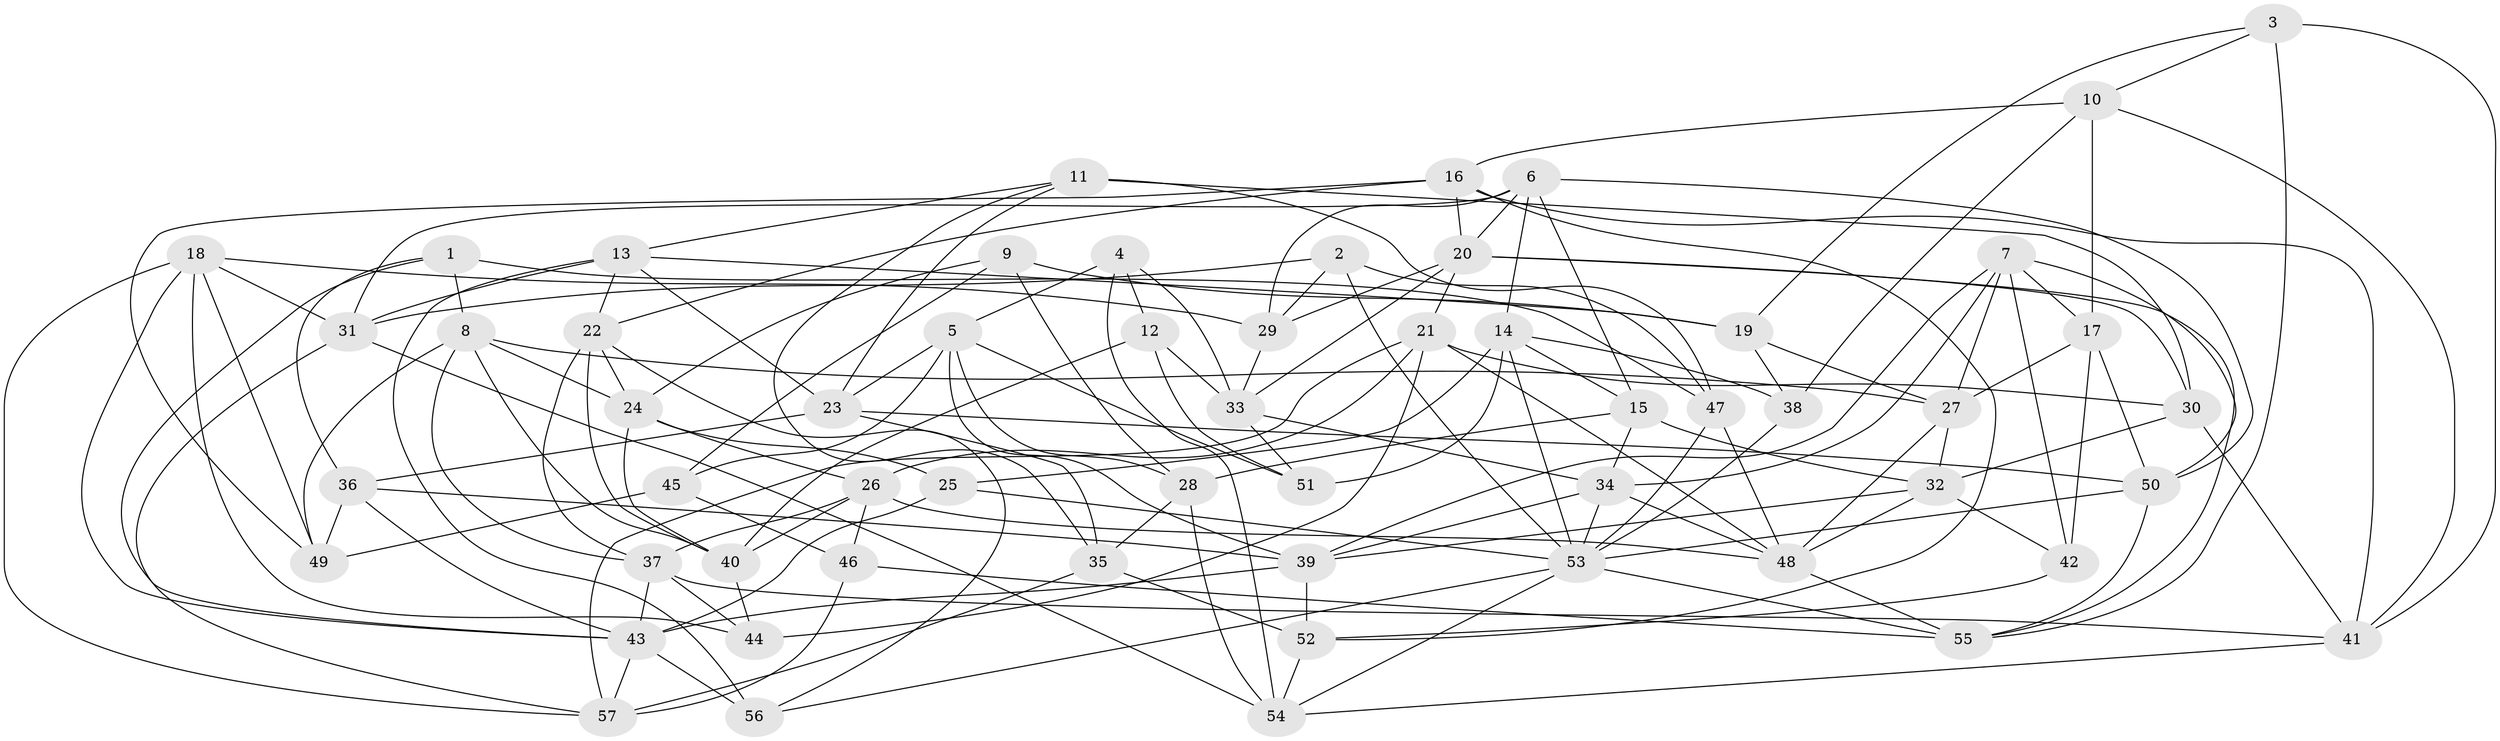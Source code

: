 // original degree distribution, {4: 1.0}
// Generated by graph-tools (version 1.1) at 2025/03/03/09/25 03:03:08]
// undirected, 57 vertices, 155 edges
graph export_dot {
graph [start="1"]
  node [color=gray90,style=filled];
  1;
  2;
  3;
  4;
  5;
  6;
  7;
  8;
  9;
  10;
  11;
  12;
  13;
  14;
  15;
  16;
  17;
  18;
  19;
  20;
  21;
  22;
  23;
  24;
  25;
  26;
  27;
  28;
  29;
  30;
  31;
  32;
  33;
  34;
  35;
  36;
  37;
  38;
  39;
  40;
  41;
  42;
  43;
  44;
  45;
  46;
  47;
  48;
  49;
  50;
  51;
  52;
  53;
  54;
  55;
  56;
  57;
  1 -- 8 [weight=1.0];
  1 -- 36 [weight=1.0];
  1 -- 43 [weight=1.0];
  1 -- 47 [weight=1.0];
  2 -- 29 [weight=1.0];
  2 -- 31 [weight=1.0];
  2 -- 47 [weight=1.0];
  2 -- 53 [weight=1.0];
  3 -- 10 [weight=1.0];
  3 -- 19 [weight=1.0];
  3 -- 41 [weight=1.0];
  3 -- 55 [weight=1.0];
  4 -- 5 [weight=1.0];
  4 -- 12 [weight=1.0];
  4 -- 33 [weight=1.0];
  4 -- 54 [weight=1.0];
  5 -- 23 [weight=1.0];
  5 -- 28 [weight=1.0];
  5 -- 39 [weight=1.0];
  5 -- 45 [weight=1.0];
  5 -- 51 [weight=1.0];
  6 -- 14 [weight=1.0];
  6 -- 15 [weight=1.0];
  6 -- 20 [weight=1.0];
  6 -- 29 [weight=1.0];
  6 -- 31 [weight=1.0];
  6 -- 50 [weight=1.0];
  7 -- 17 [weight=1.0];
  7 -- 27 [weight=1.0];
  7 -- 34 [weight=1.0];
  7 -- 39 [weight=1.0];
  7 -- 42 [weight=1.0];
  7 -- 50 [weight=1.0];
  8 -- 24 [weight=1.0];
  8 -- 27 [weight=1.0];
  8 -- 37 [weight=1.0];
  8 -- 40 [weight=1.0];
  8 -- 49 [weight=1.0];
  9 -- 19 [weight=2.0];
  9 -- 24 [weight=1.0];
  9 -- 28 [weight=1.0];
  9 -- 45 [weight=2.0];
  10 -- 16 [weight=1.0];
  10 -- 17 [weight=2.0];
  10 -- 38 [weight=1.0];
  10 -- 41 [weight=1.0];
  11 -- 13 [weight=1.0];
  11 -- 23 [weight=1.0];
  11 -- 30 [weight=2.0];
  11 -- 35 [weight=1.0];
  11 -- 47 [weight=1.0];
  12 -- 33 [weight=1.0];
  12 -- 40 [weight=3.0];
  12 -- 51 [weight=1.0];
  13 -- 19 [weight=1.0];
  13 -- 22 [weight=1.0];
  13 -- 23 [weight=1.0];
  13 -- 31 [weight=1.0];
  13 -- 56 [weight=1.0];
  14 -- 15 [weight=1.0];
  14 -- 25 [weight=1.0];
  14 -- 38 [weight=1.0];
  14 -- 51 [weight=1.0];
  14 -- 53 [weight=1.0];
  15 -- 28 [weight=2.0];
  15 -- 32 [weight=1.0];
  15 -- 34 [weight=1.0];
  16 -- 20 [weight=1.0];
  16 -- 22 [weight=1.0];
  16 -- 41 [weight=1.0];
  16 -- 49 [weight=1.0];
  16 -- 52 [weight=1.0];
  17 -- 27 [weight=1.0];
  17 -- 42 [weight=1.0];
  17 -- 50 [weight=1.0];
  18 -- 29 [weight=1.0];
  18 -- 31 [weight=1.0];
  18 -- 43 [weight=1.0];
  18 -- 44 [weight=1.0];
  18 -- 49 [weight=1.0];
  18 -- 57 [weight=1.0];
  19 -- 27 [weight=1.0];
  19 -- 38 [weight=1.0];
  20 -- 21 [weight=1.0];
  20 -- 29 [weight=2.0];
  20 -- 30 [weight=1.0];
  20 -- 33 [weight=1.0];
  20 -- 55 [weight=1.0];
  21 -- 26 [weight=1.0];
  21 -- 30 [weight=1.0];
  21 -- 44 [weight=1.0];
  21 -- 48 [weight=1.0];
  21 -- 57 [weight=1.0];
  22 -- 24 [weight=1.0];
  22 -- 37 [weight=1.0];
  22 -- 40 [weight=1.0];
  22 -- 56 [weight=1.0];
  23 -- 35 [weight=1.0];
  23 -- 36 [weight=1.0];
  23 -- 50 [weight=1.0];
  24 -- 25 [weight=1.0];
  24 -- 26 [weight=1.0];
  24 -- 40 [weight=1.0];
  25 -- 43 [weight=1.0];
  25 -- 53 [weight=1.0];
  26 -- 37 [weight=1.0];
  26 -- 40 [weight=1.0];
  26 -- 46 [weight=1.0];
  26 -- 48 [weight=1.0];
  27 -- 32 [weight=1.0];
  27 -- 48 [weight=1.0];
  28 -- 35 [weight=1.0];
  28 -- 54 [weight=1.0];
  29 -- 33 [weight=1.0];
  30 -- 32 [weight=1.0];
  30 -- 41 [weight=1.0];
  31 -- 54 [weight=1.0];
  31 -- 57 [weight=1.0];
  32 -- 39 [weight=1.0];
  32 -- 42 [weight=1.0];
  32 -- 48 [weight=1.0];
  33 -- 34 [weight=1.0];
  33 -- 51 [weight=1.0];
  34 -- 39 [weight=1.0];
  34 -- 48 [weight=1.0];
  34 -- 53 [weight=1.0];
  35 -- 52 [weight=2.0];
  35 -- 57 [weight=1.0];
  36 -- 39 [weight=2.0];
  36 -- 43 [weight=1.0];
  36 -- 49 [weight=1.0];
  37 -- 41 [weight=1.0];
  37 -- 43 [weight=1.0];
  37 -- 44 [weight=1.0];
  38 -- 53 [weight=1.0];
  39 -- 43 [weight=1.0];
  39 -- 52 [weight=1.0];
  40 -- 44 [weight=1.0];
  41 -- 54 [weight=1.0];
  42 -- 52 [weight=1.0];
  43 -- 56 [weight=1.0];
  43 -- 57 [weight=1.0];
  45 -- 46 [weight=1.0];
  45 -- 49 [weight=2.0];
  46 -- 55 [weight=1.0];
  46 -- 57 [weight=1.0];
  47 -- 48 [weight=2.0];
  47 -- 53 [weight=1.0];
  48 -- 55 [weight=1.0];
  50 -- 53 [weight=1.0];
  50 -- 55 [weight=1.0];
  52 -- 54 [weight=1.0];
  53 -- 54 [weight=1.0];
  53 -- 55 [weight=1.0];
  53 -- 56 [weight=1.0];
}
